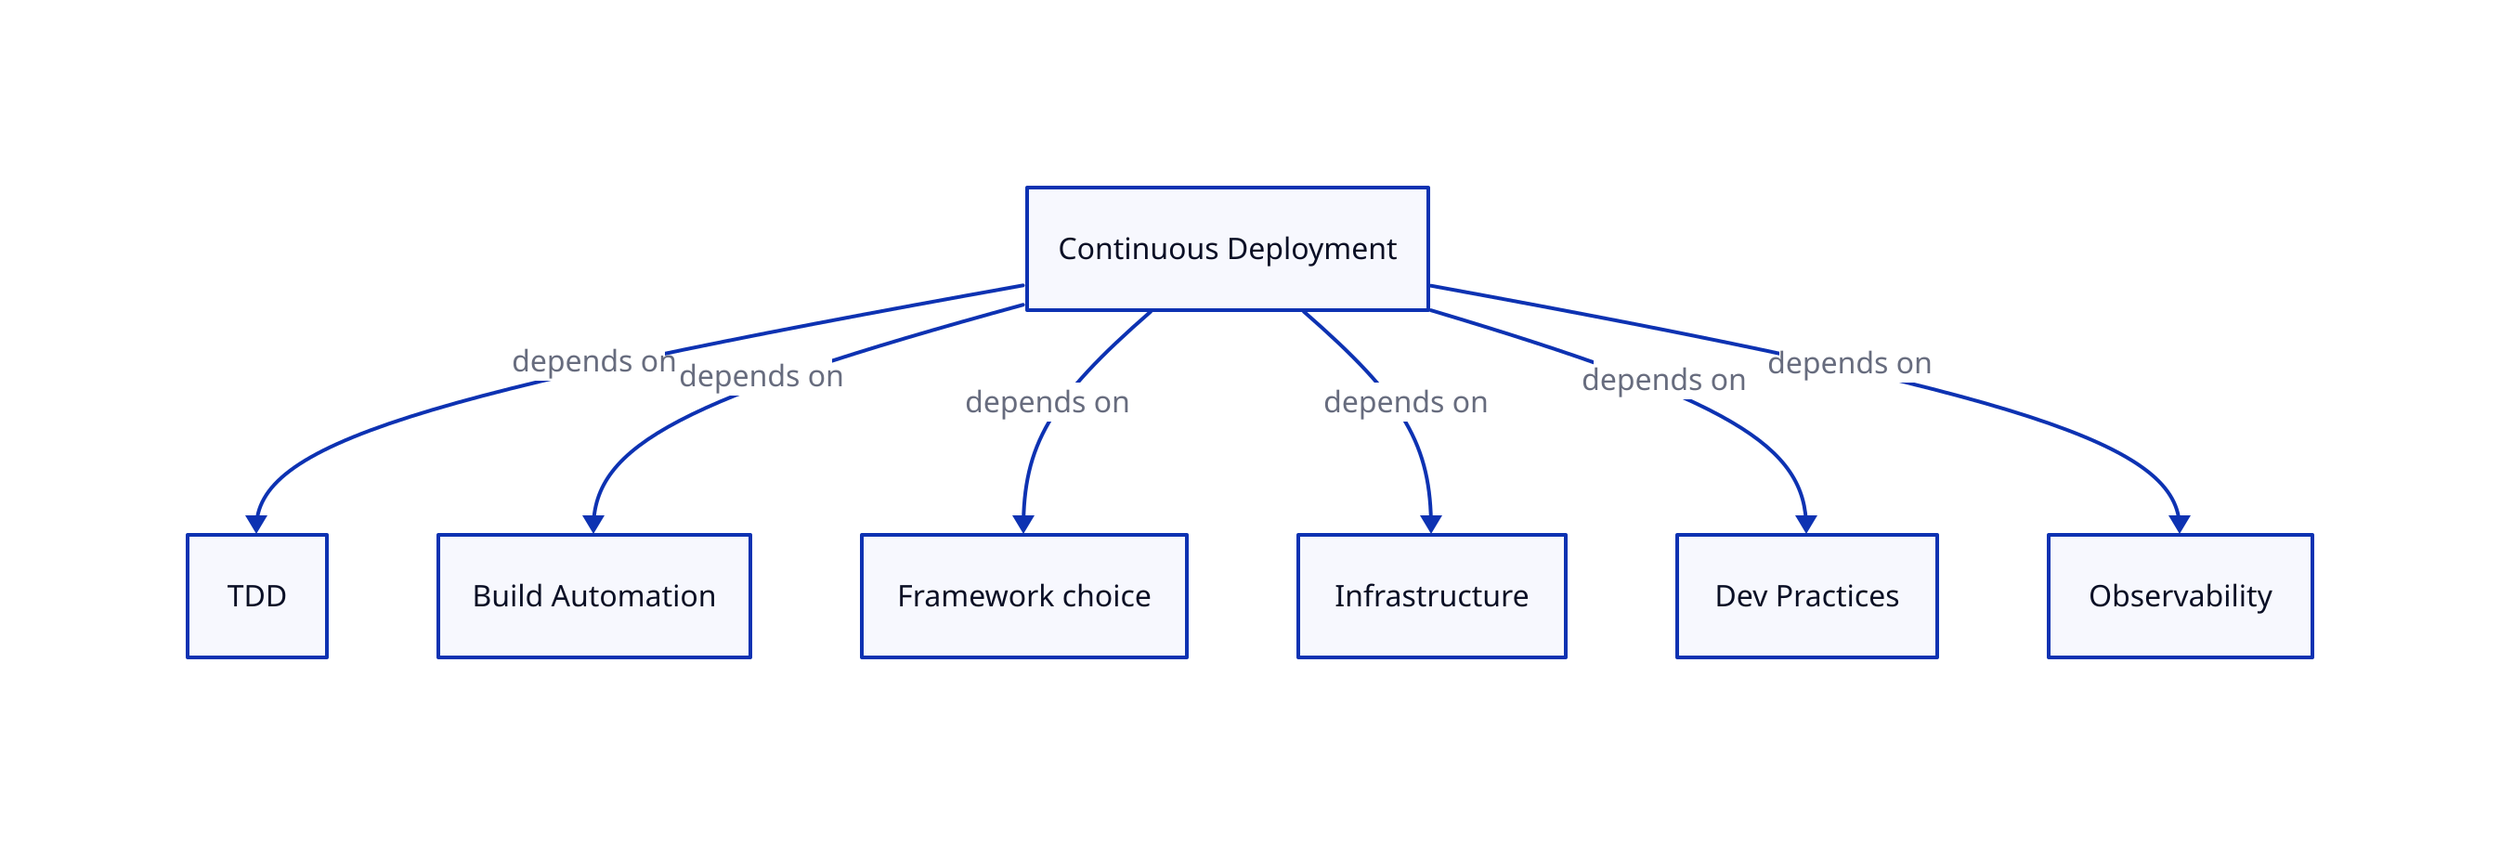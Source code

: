 direction: down
TDD <- Continuous Deployment: depends on
Build Automation <- Continuous Deployment: depends on
Framework choice <- Continuous Deployment: depends on
Infrastructure <- Continuous Deployment: depends on
Dev Practices <- Continuous Deployment: depends on
Observability <- Continuous Deployment: depends on
